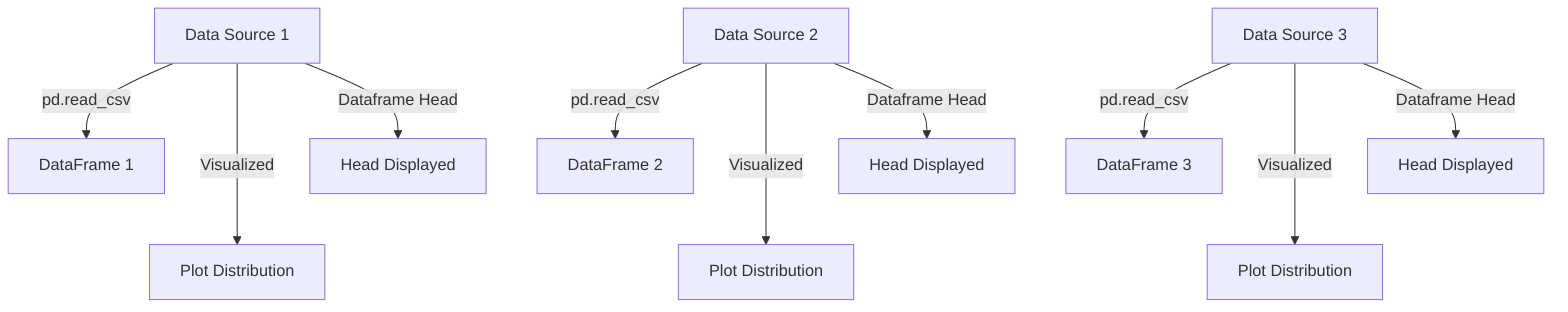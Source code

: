 flowchart TD
    A1["Data Source 1"]
    A2["Data Source 2"]
    A3["Data Source 3"]
    B1["DataFrame 1"]
    B2["Plot Distribution"]
    B3["Head Displayed"]
    C1["DataFrame 2"]
    C2["Plot Distribution"]
    C3["Head Displayed"]
    D1["DataFrame 3"]
    D2["Plot Distribution"]
    D3["Head Displayed"]
    A1 -->|"pd.read_csv"| B1
    A1 --->|"Visualized"| B2
    A1 -->|"Dataframe Head"| B3
    A2 -->|"pd.read_csv"| C1
    A2 --->|"Visualized"| C2
    A2 -->|"Dataframe Head"| C3
    A3 -->|"pd.read_csv"| D1
    A3 --->|"Visualized"| D2
    A3 -->|"Dataframe Head"| D3